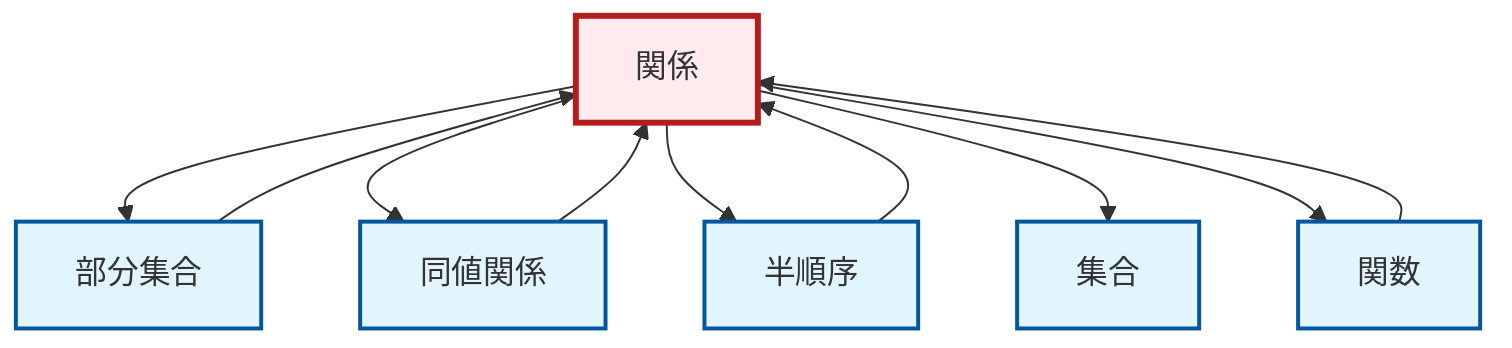 graph TD
    classDef definition fill:#e1f5fe,stroke:#01579b,stroke-width:2px
    classDef theorem fill:#f3e5f5,stroke:#4a148c,stroke-width:2px
    classDef axiom fill:#fff3e0,stroke:#e65100,stroke-width:2px
    classDef example fill:#e8f5e9,stroke:#1b5e20,stroke-width:2px
    classDef current fill:#ffebee,stroke:#b71c1c,stroke-width:3px
    def-relation["関係"]:::definition
    def-equivalence-relation["同値関係"]:::definition
    def-subset["部分集合"]:::definition
    def-partial-order["半順序"]:::definition
    def-set["集合"]:::definition
    def-function["関数"]:::definition
    def-subset --> def-relation
    def-relation --> def-subset
    def-relation --> def-equivalence-relation
    def-relation --> def-partial-order
    def-relation --> def-set
    def-relation --> def-function
    def-function --> def-relation
    def-partial-order --> def-relation
    def-equivalence-relation --> def-relation
    class def-relation current